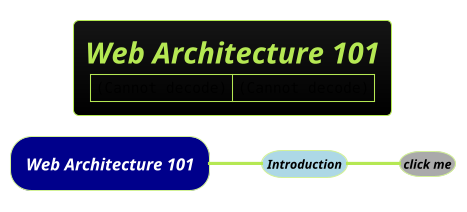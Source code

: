 @startmindmap
title = <i>Web Architecture 101\n|<img:images/img_623.png>|<img:images/img_624.png>|
!theme hacker

*[#darkblue] <i><color #white>Web Architecture 101
**[#lightblue] <i><color #black><size:12>Introduction
***[#a] <i><color #black><size:12><b>click me
@endmindmap
